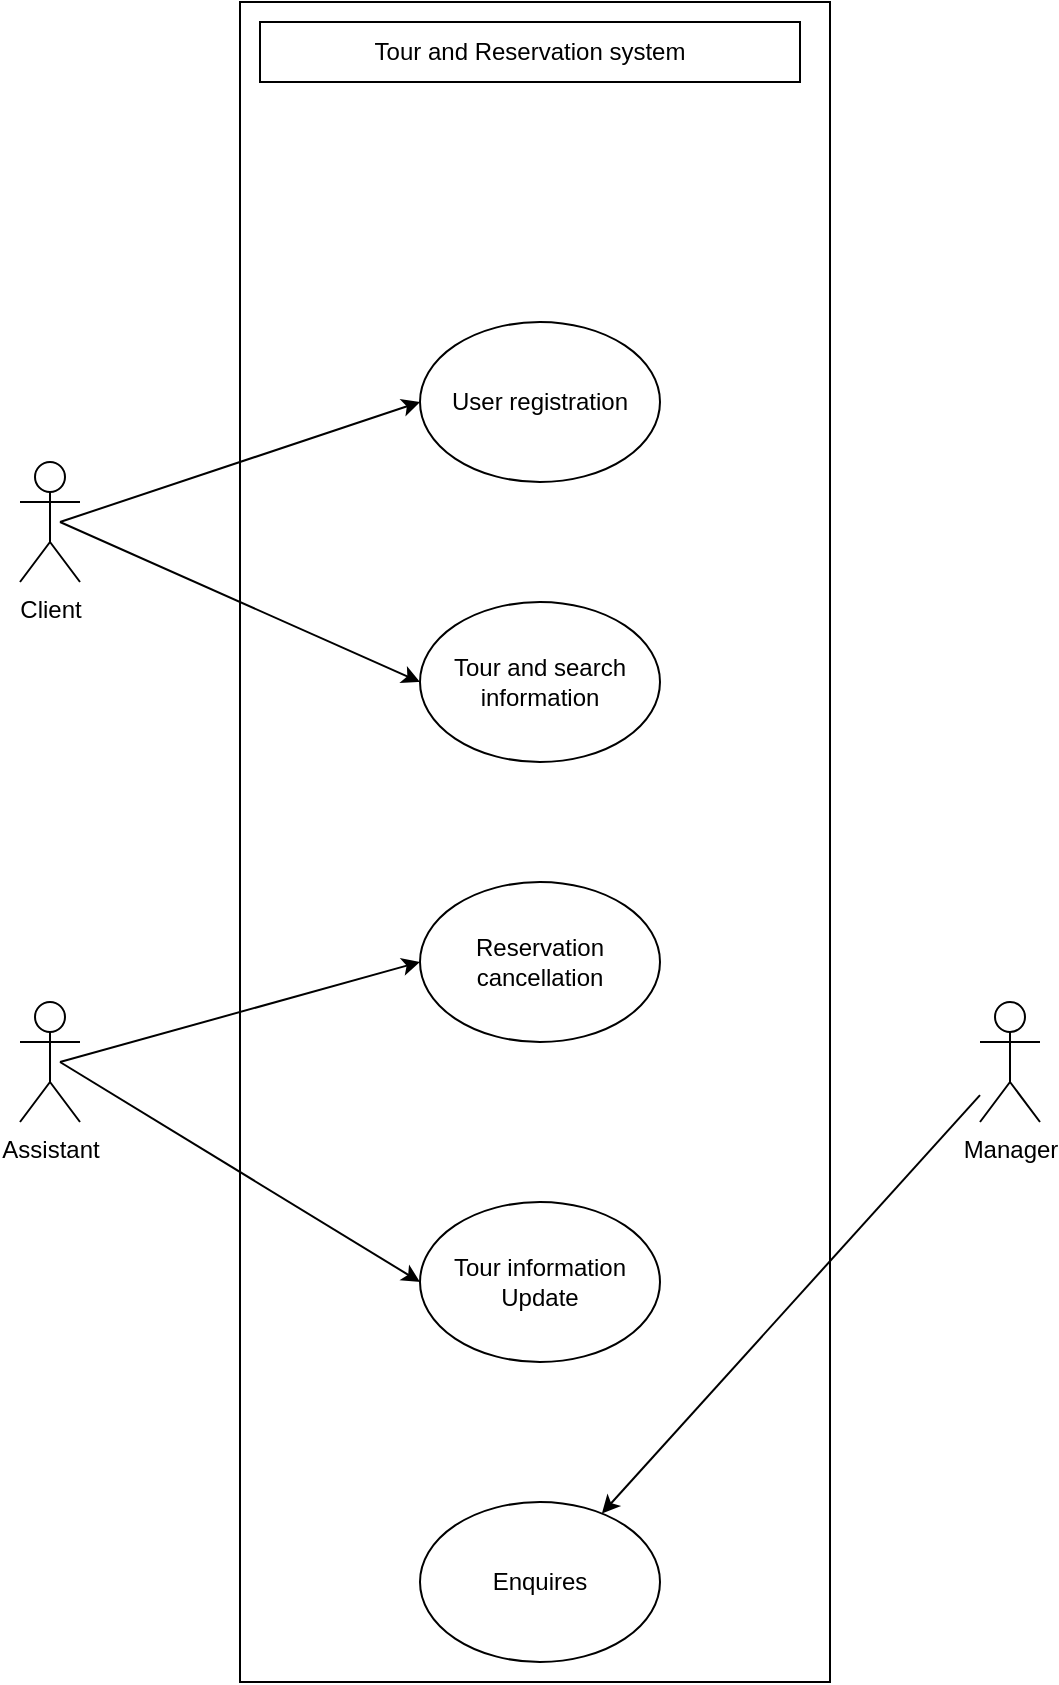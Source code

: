 <mxfile>
    <diagram id="s7shpD7AWNTbtBspt3ly" name="Page-1">
        <mxGraphModel dx="1242" dy="563" grid="1" gridSize="10" guides="1" tooltips="1" connect="1" arrows="1" fold="1" page="1" pageScale="1" pageWidth="850" pageHeight="1100" math="0" shadow="0">
            <root>
                <mxCell id="0"/>
                <mxCell id="1" parent="0"/>
                <mxCell id="2" value="" style="rounded=0;whiteSpace=wrap;html=1;" vertex="1" parent="1">
                    <mxGeometry x="190" y="80" width="295" height="840" as="geometry"/>
                </mxCell>
                <mxCell id="3" value="Tour and Reservation system" style="rounded=0;whiteSpace=wrap;html=1;" vertex="1" parent="1">
                    <mxGeometry x="200" y="90" width="270" height="30" as="geometry"/>
                </mxCell>
                <mxCell id="4" value="User registration" style="ellipse;whiteSpace=wrap;html=1;" vertex="1" parent="1">
                    <mxGeometry x="280" y="240" width="120" height="80" as="geometry"/>
                </mxCell>
                <mxCell id="5" value="Tour and search information" style="ellipse;whiteSpace=wrap;html=1;" vertex="1" parent="1">
                    <mxGeometry x="280" y="380" width="120" height="80" as="geometry"/>
                </mxCell>
                <mxCell id="6" value="Reservation cancellation" style="ellipse;whiteSpace=wrap;html=1;" vertex="1" parent="1">
                    <mxGeometry x="280" y="520" width="120" height="80" as="geometry"/>
                </mxCell>
                <mxCell id="7" value="Tour information Update" style="ellipse;whiteSpace=wrap;html=1;" vertex="1" parent="1">
                    <mxGeometry x="280" y="680" width="120" height="80" as="geometry"/>
                </mxCell>
                <mxCell id="8" value="Enquires" style="ellipse;whiteSpace=wrap;html=1;" vertex="1" parent="1">
                    <mxGeometry x="280" y="830" width="120" height="80" as="geometry"/>
                </mxCell>
                <mxCell id="9" value="Manager" style="shape=umlActor;verticalLabelPosition=bottom;verticalAlign=top;html=1;outlineConnect=0;" vertex="1" parent="1">
                    <mxGeometry x="560" y="580" width="30" height="60" as="geometry"/>
                </mxCell>
                <mxCell id="10" value="Assistant" style="shape=umlActor;verticalLabelPosition=bottom;verticalAlign=top;html=1;outlineConnect=0;" vertex="1" parent="1">
                    <mxGeometry x="80" y="580" width="30" height="60" as="geometry"/>
                </mxCell>
                <mxCell id="12" value="Client" style="shape=umlActor;verticalLabelPosition=bottom;verticalAlign=top;html=1;outlineConnect=0;" vertex="1" parent="1">
                    <mxGeometry x="80" y="310" width="30" height="60" as="geometry"/>
                </mxCell>
                <mxCell id="15" value="" style="endArrow=classic;html=1;entryX=0;entryY=0.5;entryDx=0;entryDy=0;" edge="1" parent="1" target="4">
                    <mxGeometry width="50" height="50" relative="1" as="geometry">
                        <mxPoint x="100" y="340" as="sourcePoint"/>
                        <mxPoint x="150" y="290" as="targetPoint"/>
                    </mxGeometry>
                </mxCell>
                <mxCell id="16" value="" style="endArrow=classic;html=1;entryX=0;entryY=0.5;entryDx=0;entryDy=0;" edge="1" parent="1" target="5">
                    <mxGeometry width="50" height="50" relative="1" as="geometry">
                        <mxPoint x="100" y="340" as="sourcePoint"/>
                        <mxPoint x="180" y="330" as="targetPoint"/>
                    </mxGeometry>
                </mxCell>
                <mxCell id="17" value="" style="endArrow=classic;html=1;entryX=0;entryY=0.5;entryDx=0;entryDy=0;" edge="1" parent="1" target="6">
                    <mxGeometry width="50" height="50" relative="1" as="geometry">
                        <mxPoint x="100" y="610" as="sourcePoint"/>
                        <mxPoint x="150" y="560" as="targetPoint"/>
                    </mxGeometry>
                </mxCell>
                <mxCell id="18" value="" style="endArrow=classic;html=1;entryX=0;entryY=0.5;entryDx=0;entryDy=0;" edge="1" parent="1" target="7">
                    <mxGeometry width="50" height="50" relative="1" as="geometry">
                        <mxPoint x="100" y="610" as="sourcePoint"/>
                        <mxPoint x="180" y="640" as="targetPoint"/>
                    </mxGeometry>
                </mxCell>
                <mxCell id="19" value="" style="endArrow=classic;html=1;" edge="1" parent="1" source="9" target="8">
                    <mxGeometry width="50" height="50" relative="1" as="geometry">
                        <mxPoint x="490" y="660" as="sourcePoint"/>
                        <mxPoint x="540" y="610" as="targetPoint"/>
                    </mxGeometry>
                </mxCell>
            </root>
        </mxGraphModel>
    </diagram>
</mxfile>